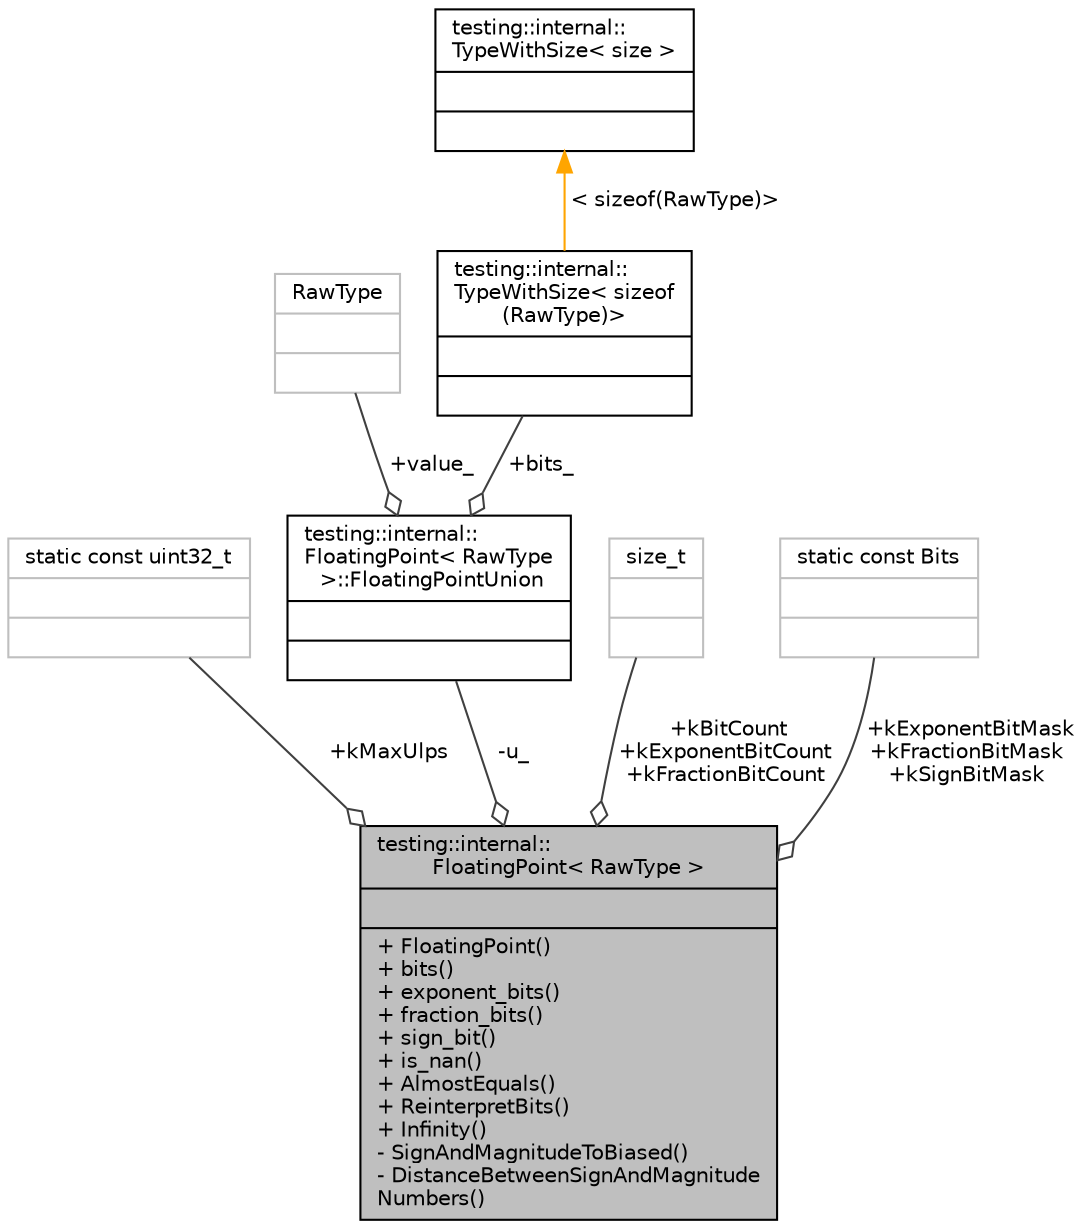 digraph "testing::internal::FloatingPoint&lt; RawType &gt;"
{
 // LATEX_PDF_SIZE
  bgcolor="transparent";
  edge [fontname="Helvetica",fontsize="10",labelfontname="Helvetica",labelfontsize="10"];
  node [fontname="Helvetica",fontsize="10",shape=record];
  Node1 [label="{testing::internal::\lFloatingPoint\< RawType \>\n||+ FloatingPoint()\l+ bits()\l+ exponent_bits()\l+ fraction_bits()\l+ sign_bit()\l+ is_nan()\l+ AlmostEquals()\l+ ReinterpretBits()\l+ Infinity()\l- SignAndMagnitudeToBiased()\l- DistanceBetweenSignAndMagnitude\lNumbers()\l}",height=0.2,width=0.4,color="black", fillcolor="grey75", style="filled", fontcolor="black",tooltip=" "];
  Node2 -> Node1 [color="grey25",fontsize="10",style="solid",label=" +kMaxUlps" ,arrowhead="odiamond",fontname="Helvetica"];
  Node2 [label="{static const uint32_t\n||}",height=0.2,width=0.4,color="grey75",tooltip=" "];
  Node3 -> Node1 [color="grey25",fontsize="10",style="solid",label=" -u_" ,arrowhead="odiamond",fontname="Helvetica"];
  Node3 [label="{testing::internal::\lFloatingPoint\< RawType\l \>::FloatingPointUnion\n||}",height=0.2,width=0.4,color="black",URL="$uniontesting_1_1internal_1_1FloatingPoint_1_1FloatingPointUnion.html",tooltip=" "];
  Node4 -> Node3 [color="grey25",fontsize="10",style="solid",label=" +value_" ,arrowhead="odiamond",fontname="Helvetica"];
  Node4 [label="{RawType\n||}",height=0.2,width=0.4,color="grey75",tooltip=" "];
  Node5 -> Node3 [color="grey25",fontsize="10",style="solid",label=" +bits_" ,arrowhead="odiamond",fontname="Helvetica"];
  Node5 [label="{testing::internal::\lTypeWithSize\< sizeof\l(RawType)\>\n||}",height=0.2,width=0.4,color="black",URL="$classtesting_1_1internal_1_1TypeWithSize.html",tooltip=" "];
  Node6 -> Node5 [dir="back",color="orange",fontsize="10",style="solid",label=" \< sizeof(RawType)\>" ,fontname="Helvetica"];
  Node6 [label="{testing::internal::\lTypeWithSize\< size \>\n||}",height=0.2,width=0.4,color="black",URL="$classtesting_1_1internal_1_1TypeWithSize.html",tooltip=" "];
  Node7 -> Node1 [color="grey25",fontsize="10",style="solid",label=" +kBitCount\n+kExponentBitCount\n+kFractionBitCount" ,arrowhead="odiamond",fontname="Helvetica"];
  Node7 [label="{size_t\n||}",height=0.2,width=0.4,color="grey75",tooltip=" "];
  Node8 -> Node1 [color="grey25",fontsize="10",style="solid",label=" +kExponentBitMask\n+kFractionBitMask\n+kSignBitMask" ,arrowhead="odiamond",fontname="Helvetica"];
  Node8 [label="{static const Bits\n||}",height=0.2,width=0.4,color="grey75",tooltip=" "];
}
